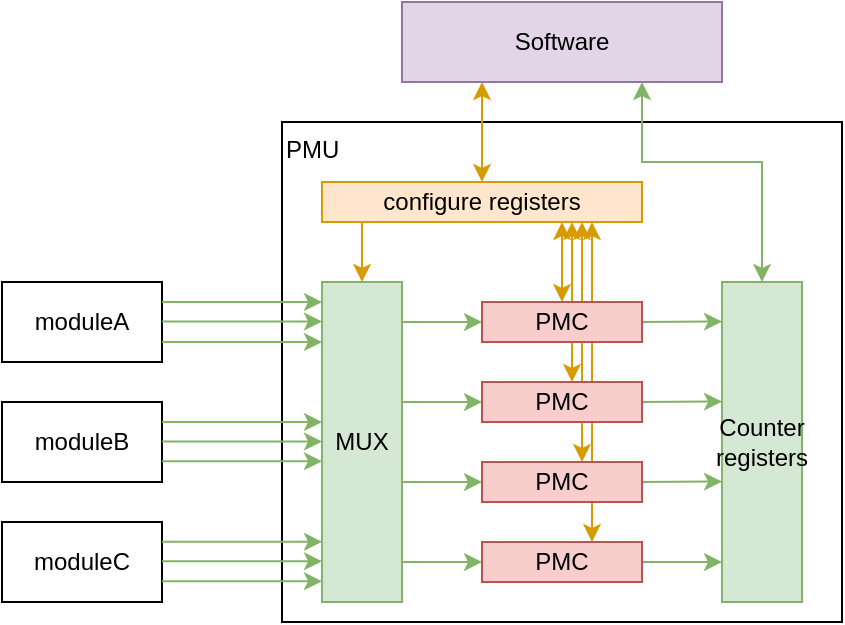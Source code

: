 <mxfile version="20.7.4" type="device" pages="4"><diagram id="Qka5JbjhaQkthEYvhoyz" name="pmu"><mxGraphModel dx="1434" dy="844" grid="1" gridSize="10" guides="1" tooltips="1" connect="1" arrows="1" fold="1" page="1" pageScale="1" pageWidth="850" pageHeight="1100" math="0" shadow="0"><root><mxCell id="0"/><mxCell id="1" parent="0"/><mxCell id="Vm4wWQxEEgeDMM1lW2Sm-38" value="&lt;div style=&quot;&quot;&gt;&lt;span style=&quot;background-color: initial;&quot;&gt;PMU&lt;/span&gt;&lt;/div&gt;" style="rounded=0;whiteSpace=wrap;html=1;fillColor=none;align=left;verticalAlign=top;" parent="1" vertex="1"><mxGeometry x="260" y="680" width="280" height="250" as="geometry"/></mxCell><mxCell id="Vm4wWQxEEgeDMM1lW2Sm-1" value="moduleA" style="rounded=0;whiteSpace=wrap;html=1;fontStyle=0" parent="1" vertex="1"><mxGeometry x="120" y="760" width="80" height="40" as="geometry"/></mxCell><mxCell id="Vm4wWQxEEgeDMM1lW2Sm-2" value="moduleB" style="rounded=0;whiteSpace=wrap;html=1;fontStyle=0" parent="1" vertex="1"><mxGeometry x="120" y="820" width="80" height="40" as="geometry"/></mxCell><mxCell id="Vm4wWQxEEgeDMM1lW2Sm-3" value="moduleC" style="rounded=0;whiteSpace=wrap;html=1;fontStyle=0" parent="1" vertex="1"><mxGeometry x="120" y="880" width="80" height="40" as="geometry"/></mxCell><mxCell id="Vm4wWQxEEgeDMM1lW2Sm-9" value="" style="endArrow=classic;html=1;rounded=0;exitX=1;exitY=0.25;exitDx=0;exitDy=0;fillColor=#d5e8d4;strokeColor=#82b366;" parent="1" edge="1"><mxGeometry width="50" height="50" relative="1" as="geometry"><mxPoint x="200" y="849.64" as="sourcePoint"/><mxPoint x="280" y="849.64" as="targetPoint"/></mxGeometry></mxCell><mxCell id="Vm4wWQxEEgeDMM1lW2Sm-10" value="" style="endArrow=classic;html=1;rounded=0;exitX=1;exitY=0.25;exitDx=0;exitDy=0;fillColor=#d5e8d4;strokeColor=#82b366;" parent="1" edge="1"><mxGeometry width="50" height="50" relative="1" as="geometry"><mxPoint x="200" y="889.88" as="sourcePoint"/><mxPoint x="280" y="889.88" as="targetPoint"/></mxGeometry></mxCell><mxCell id="Vm4wWQxEEgeDMM1lW2Sm-11" value="" style="endArrow=classic;html=1;rounded=0;exitX=1;exitY=0.25;exitDx=0;exitDy=0;fillColor=#d5e8d4;strokeColor=#82b366;" parent="1" edge="1"><mxGeometry width="50" height="50" relative="1" as="geometry"><mxPoint x="200" y="899.64" as="sourcePoint"/><mxPoint x="280" y="899.64" as="targetPoint"/></mxGeometry></mxCell><mxCell id="Vm4wWQxEEgeDMM1lW2Sm-12" value="" style="endArrow=classic;html=1;rounded=0;exitX=1;exitY=0.25;exitDx=0;exitDy=0;fillColor=#d5e8d4;strokeColor=#82b366;" parent="1" edge="1"><mxGeometry width="50" height="50" relative="1" as="geometry"><mxPoint x="200" y="909.64" as="sourcePoint"/><mxPoint x="280" y="909.64" as="targetPoint"/></mxGeometry></mxCell><mxCell id="Vm4wWQxEEgeDMM1lW2Sm-13" value="configure registers" style="rounded=0;whiteSpace=wrap;html=1;fontStyle=0;fillColor=#ffe6cc;strokeColor=#d79b00;" parent="1" vertex="1"><mxGeometry x="280" y="710" width="160" height="20" as="geometry"/></mxCell><mxCell id="Vm4wWQxEEgeDMM1lW2Sm-14" value="MUX" style="rounded=0;whiteSpace=wrap;html=1;fontStyle=0;fillColor=#d5e8d4;strokeColor=#82b366;" parent="1" vertex="1"><mxGeometry x="280" y="760" width="40" height="160" as="geometry"/></mxCell><mxCell id="Vm4wWQxEEgeDMM1lW2Sm-19" value="Software" style="rounded=0;whiteSpace=wrap;html=1;fontStyle=0;fillColor=#e1d5e7;strokeColor=#9673a6;" parent="1" vertex="1"><mxGeometry x="320" y="620" width="160" height="40" as="geometry"/></mxCell><mxCell id="Vm4wWQxEEgeDMM1lW2Sm-20" value="Counter registers" style="rounded=0;whiteSpace=wrap;html=1;fontStyle=0;fillColor=#d5e8d4;strokeColor=#82b366;" parent="1" vertex="1"><mxGeometry x="480" y="760" width="40" height="160" as="geometry"/></mxCell><mxCell id="Vm4wWQxEEgeDMM1lW2Sm-21" value="" style="endArrow=classic;html=1;rounded=0;entryX=0;entryY=0.5;entryDx=0;entryDy=0;fillColor=#d5e8d4;strokeColor=#82b366;" parent="1" target="Vm4wWQxEEgeDMM1lW2Sm-15" edge="1"><mxGeometry width="50" height="50" relative="1" as="geometry"><mxPoint x="320" y="780" as="sourcePoint"/><mxPoint x="350" y="800" as="targetPoint"/></mxGeometry></mxCell><mxCell id="Vm4wWQxEEgeDMM1lW2Sm-22" value="" style="endArrow=classic;html=1;rounded=0;entryX=0;entryY=0.5;entryDx=0;entryDy=0;fillColor=#d5e8d4;strokeColor=#82b366;" parent="1" target="Vm4wWQxEEgeDMM1lW2Sm-16" edge="1"><mxGeometry width="50" height="50" relative="1" as="geometry"><mxPoint x="320" y="820" as="sourcePoint"/><mxPoint x="370" y="790" as="targetPoint"/></mxGeometry></mxCell><mxCell id="Vm4wWQxEEgeDMM1lW2Sm-23" value="" style="endArrow=classic;html=1;rounded=0;entryX=0;entryY=0.5;entryDx=0;entryDy=0;fillColor=#d5e8d4;strokeColor=#82b366;" parent="1" target="Vm4wWQxEEgeDMM1lW2Sm-17" edge="1"><mxGeometry width="50" height="50" relative="1" as="geometry"><mxPoint x="320" y="860" as="sourcePoint"/><mxPoint x="370" y="830" as="targetPoint"/></mxGeometry></mxCell><mxCell id="Vm4wWQxEEgeDMM1lW2Sm-24" value="" style="endArrow=classic;html=1;rounded=0;entryX=0;entryY=0.5;entryDx=0;entryDy=0;fillColor=#d5e8d4;strokeColor=#82b366;" parent="1" target="Vm4wWQxEEgeDMM1lW2Sm-18" edge="1"><mxGeometry width="50" height="50" relative="1" as="geometry"><mxPoint x="320" y="900" as="sourcePoint"/><mxPoint x="370" y="870" as="targetPoint"/></mxGeometry></mxCell><mxCell id="Vm4wWQxEEgeDMM1lW2Sm-25" value="" style="endArrow=classic;html=1;rounded=0;entryX=0;entryY=0.5;entryDx=0;entryDy=0;exitX=1;exitY=0.5;exitDx=0;exitDy=0;fillColor=#d5e8d4;strokeColor=#82b366;" parent="1" source="Vm4wWQxEEgeDMM1lW2Sm-15" edge="1"><mxGeometry width="50" height="50" relative="1" as="geometry"><mxPoint x="460" y="790" as="sourcePoint"/><mxPoint x="480" y="779.76" as="targetPoint"/></mxGeometry></mxCell><mxCell id="Vm4wWQxEEgeDMM1lW2Sm-26" value="" style="endArrow=classic;html=1;rounded=0;entryX=0;entryY=0.5;entryDx=0;entryDy=0;exitX=1;exitY=0.5;exitDx=0;exitDy=0;fillColor=#d5e8d4;strokeColor=#82b366;" parent="1" source="Vm4wWQxEEgeDMM1lW2Sm-16" edge="1"><mxGeometry width="50" height="50" relative="1" as="geometry"><mxPoint x="450" y="830" as="sourcePoint"/><mxPoint x="480" y="819.76" as="targetPoint"/></mxGeometry></mxCell><mxCell id="Vm4wWQxEEgeDMM1lW2Sm-27" value="" style="endArrow=classic;html=1;rounded=0;entryX=0;entryY=0.5;entryDx=0;entryDy=0;exitX=1;exitY=0.5;exitDx=0;exitDy=0;fillColor=#d5e8d4;strokeColor=#82b366;" parent="1" source="Vm4wWQxEEgeDMM1lW2Sm-17" edge="1"><mxGeometry width="50" height="50" relative="1" as="geometry"><mxPoint x="450" y="870" as="sourcePoint"/><mxPoint x="480" y="859.76" as="targetPoint"/></mxGeometry></mxCell><mxCell id="Vm4wWQxEEgeDMM1lW2Sm-28" value="" style="endArrow=classic;html=1;rounded=0;exitX=1;exitY=0.5;exitDx=0;exitDy=0;fillColor=#d5e8d4;strokeColor=#82b366;" parent="1" source="Vm4wWQxEEgeDMM1lW2Sm-18" edge="1"><mxGeometry width="50" height="50" relative="1" as="geometry"><mxPoint x="450" y="869.76" as="sourcePoint"/><mxPoint x="480" y="900" as="targetPoint"/></mxGeometry></mxCell><mxCell id="Vm4wWQxEEgeDMM1lW2Sm-30" value="" style="endArrow=classic;html=1;rounded=0;entryX=0.5;entryY=0;entryDx=0;entryDy=0;startArrow=none;startFill=0;fillColor=#ffe6cc;strokeColor=#d79b00;" parent="1" target="Vm4wWQxEEgeDMM1lW2Sm-14" edge="1"><mxGeometry width="50" height="50" relative="1" as="geometry"><mxPoint x="300" y="730" as="sourcePoint"/><mxPoint x="490" y="789.76" as="targetPoint"/></mxGeometry></mxCell><mxCell id="Vm4wWQxEEgeDMM1lW2Sm-31" value="" style="endArrow=classic;html=1;rounded=0;entryX=0.5;entryY=0;entryDx=0;entryDy=0;exitX=0.75;exitY=1;exitDx=0;exitDy=0;fillColor=#ffe6cc;strokeColor=#d79b00;startArrow=classic;startFill=1;" parent="1" source="Vm4wWQxEEgeDMM1lW2Sm-13" target="Vm4wWQxEEgeDMM1lW2Sm-15" edge="1"><mxGeometry width="50" height="50" relative="1" as="geometry"><mxPoint x="330" y="750" as="sourcePoint"/><mxPoint x="310" y="770" as="targetPoint"/></mxGeometry></mxCell><mxCell id="Vm4wWQxEEgeDMM1lW2Sm-32" value="" style="endArrow=classic;html=1;rounded=0;fillColor=#ffe6cc;strokeColor=#d79b00;startArrow=classic;startFill=1;" parent="1" edge="1"><mxGeometry x="1" y="30" width="50" height="50" relative="1" as="geometry"><mxPoint x="405" y="730" as="sourcePoint"/><mxPoint x="405" y="810" as="targetPoint"/><mxPoint x="-30" y="30" as="offset"/></mxGeometry></mxCell><mxCell id="Vm4wWQxEEgeDMM1lW2Sm-33" value="" style="endArrow=classic;html=1;rounded=0;fillColor=#ffe6cc;strokeColor=#d79b00;startArrow=classic;startFill=1;" parent="1" edge="1"><mxGeometry x="1" y="30" width="50" height="50" relative="1" as="geometry"><mxPoint x="410" y="730" as="sourcePoint"/><mxPoint x="410" y="850" as="targetPoint"/><mxPoint x="-30" y="30" as="offset"/></mxGeometry></mxCell><mxCell id="Vm4wWQxEEgeDMM1lW2Sm-34" value="" style="endArrow=classic;html=1;rounded=0;fillColor=#ffe6cc;strokeColor=#d79b00;startArrow=classic;startFill=1;" parent="1" edge="1"><mxGeometry x="1" y="30" width="50" height="50" relative="1" as="geometry"><mxPoint x="415" y="730" as="sourcePoint"/><mxPoint x="415" y="890" as="targetPoint"/><mxPoint x="-30" y="30" as="offset"/></mxGeometry></mxCell><mxCell id="Vm4wWQxEEgeDMM1lW2Sm-35" value="" style="endArrow=classic;html=1;rounded=0;entryX=0.5;entryY=0;entryDx=0;entryDy=0;exitX=0.25;exitY=1;exitDx=0;exitDy=0;startArrow=classic;startFill=1;fillColor=#ffe6cc;strokeColor=#d79b00;" parent="1" source="Vm4wWQxEEgeDMM1lW2Sm-19" target="Vm4wWQxEEgeDMM1lW2Sm-13" edge="1"><mxGeometry width="50" height="50" relative="1" as="geometry"><mxPoint x="410" y="750" as="sourcePoint"/><mxPoint x="410" y="780" as="targetPoint"/></mxGeometry></mxCell><mxCell id="Vm4wWQxEEgeDMM1lW2Sm-36" value="" style="endArrow=classic;html=1;rounded=0;entryX=0.5;entryY=0;entryDx=0;entryDy=0;exitX=0.75;exitY=1;exitDx=0;exitDy=0;edgeStyle=orthogonalEdgeStyle;startArrow=classic;startFill=1;fillColor=#d5e8d4;strokeColor=#82b366;" parent="1" source="Vm4wWQxEEgeDMM1lW2Sm-19" target="Vm4wWQxEEgeDMM1lW2Sm-20" edge="1"><mxGeometry width="50" height="50" relative="1" as="geometry"><mxPoint x="370" y="690" as="sourcePoint"/><mxPoint x="370" y="730" as="targetPoint"/><Array as="points"><mxPoint x="440" y="700"/><mxPoint x="500" y="700"/></Array></mxGeometry></mxCell><mxCell id="Vm4wWQxEEgeDMM1lW2Sm-15" value="PMC" style="rounded=0;whiteSpace=wrap;html=1;fontStyle=0;fillColor=#f8cecc;strokeColor=#b85450;" parent="1" vertex="1"><mxGeometry x="360" y="770" width="80" height="20" as="geometry"/></mxCell><mxCell id="Vm4wWQxEEgeDMM1lW2Sm-16" value="PMC" style="rounded=0;whiteSpace=wrap;html=1;fontStyle=0;fillColor=#f8cecc;strokeColor=#b85450;" parent="1" vertex="1"><mxGeometry x="360" y="810" width="80" height="20" as="geometry"/></mxCell><mxCell id="Vm4wWQxEEgeDMM1lW2Sm-17" value="PMC" style="rounded=0;whiteSpace=wrap;html=1;fontStyle=0;fillColor=#f8cecc;strokeColor=#b85450;" parent="1" vertex="1"><mxGeometry x="360" y="850" width="80" height="20" as="geometry"/></mxCell><mxCell id="Vm4wWQxEEgeDMM1lW2Sm-18" value="PMC" style="rounded=0;whiteSpace=wrap;html=1;fontStyle=0;fillColor=#f8cecc;strokeColor=#b85450;" parent="1" vertex="1"><mxGeometry x="360" y="890" width="80" height="20" as="geometry"/></mxCell><mxCell id="Vm4wWQxEEgeDMM1lW2Sm-39" value="" style="endArrow=classic;html=1;rounded=0;exitX=1;exitY=0.25;exitDx=0;exitDy=0;fillColor=#d5e8d4;strokeColor=#82b366;" parent="1" edge="1"><mxGeometry width="50" height="50" relative="1" as="geometry"><mxPoint x="200" y="770" as="sourcePoint"/><mxPoint x="280" y="770" as="targetPoint"/></mxGeometry></mxCell><mxCell id="Vm4wWQxEEgeDMM1lW2Sm-40" value="" style="endArrow=classic;html=1;rounded=0;exitX=1;exitY=0.25;exitDx=0;exitDy=0;fillColor=#d5e8d4;strokeColor=#82b366;" parent="1" edge="1"><mxGeometry width="50" height="50" relative="1" as="geometry"><mxPoint x="200" y="779.76" as="sourcePoint"/><mxPoint x="280" y="779.76" as="targetPoint"/></mxGeometry></mxCell><mxCell id="Vm4wWQxEEgeDMM1lW2Sm-41" value="" style="endArrow=classic;html=1;rounded=0;exitX=1;exitY=0.25;exitDx=0;exitDy=0;fillColor=#d5e8d4;strokeColor=#82b366;" parent="1" edge="1"><mxGeometry width="50" height="50" relative="1" as="geometry"><mxPoint x="200" y="790" as="sourcePoint"/><mxPoint x="280" y="790" as="targetPoint"/></mxGeometry></mxCell><mxCell id="Vm4wWQxEEgeDMM1lW2Sm-42" value="" style="endArrow=classic;html=1;rounded=0;exitX=1;exitY=0.25;exitDx=0;exitDy=0;fillColor=#d5e8d4;strokeColor=#82b366;" parent="1" edge="1"><mxGeometry width="50" height="50" relative="1" as="geometry"><mxPoint x="200" y="830.0" as="sourcePoint"/><mxPoint x="280" y="830.0" as="targetPoint"/></mxGeometry></mxCell><mxCell id="Vm4wWQxEEgeDMM1lW2Sm-43" value="" style="endArrow=classic;html=1;rounded=0;exitX=1;exitY=0.25;exitDx=0;exitDy=0;fillColor=#d5e8d4;strokeColor=#82b366;" parent="1" edge="1"><mxGeometry width="50" height="50" relative="1" as="geometry"><mxPoint x="200" y="839.76" as="sourcePoint"/><mxPoint x="280" y="839.76" as="targetPoint"/></mxGeometry></mxCell></root></mxGraphModel></diagram><diagram id="T1dVOJbSqpE0mwsipr4t" name="pmu-tool"><mxGraphModel dx="1434" dy="844" grid="1" gridSize="10" guides="1" tooltips="1" connect="1" arrows="1" fold="1" page="1" pageScale="1" pageWidth="850" pageHeight="1100" math="0" shadow="0"><root><mxCell id="0"/><mxCell id="1" parent="0"/><mxCell id="F_QaYPWZTF79Dns-Zlqc-1" value="Perf" style="rounded=0;whiteSpace=wrap;html=1;fontStyle=0" parent="1" vertex="1"><mxGeometry x="400" y="520" width="160" height="40" as="geometry"/></mxCell><mxCell id="F_QaYPWZTF79Dns-Zlqc-2" value="" style="endArrow=none;dashed=1;html=1;rounded=0;startArrow=none;" parent="1" source="F_QaYPWZTF79Dns-Zlqc-8" edge="1"><mxGeometry width="50" height="50" relative="1" as="geometry"><mxPoint x="120" y="580" as="sourcePoint"/><mxPoint x="640" y="580" as="targetPoint"/></mxGeometry></mxCell><mxCell id="F_QaYPWZTF79Dns-Zlqc-3" value="pmu-tools" style="rounded=0;whiteSpace=wrap;html=1;fontStyle=0" parent="1" vertex="1"><mxGeometry x="400" y="440" width="160" height="40" as="geometry"/></mxCell><mxCell id="F_QaYPWZTF79Dns-Zlqc-4" value="Performance Monitor Counters" style="rounded=0;whiteSpace=wrap;html=1;fontStyle=0" parent="1" vertex="1"><mxGeometry x="400" y="600" width="160" height="40" as="geometry"/></mxCell><mxCell id="F_QaYPWZTF79Dns-Zlqc-5" value="Processor&amp;nbsp;" style="rounded=0;whiteSpace=wrap;html=1;fontStyle=0" parent="1" vertex="1"><mxGeometry x="400" y="680" width="160" height="40" as="geometry"/></mxCell><mxCell id="F_QaYPWZTF79Dns-Zlqc-6" value="" style="endArrow=classic;html=1;rounded=0;exitX=0.5;exitY=0;exitDx=0;exitDy=0;entryX=0.5;entryY=1;entryDx=0;entryDy=0;" parent="1" source="F_QaYPWZTF79Dns-Zlqc-5" target="F_QaYPWZTF79Dns-Zlqc-4" edge="1"><mxGeometry width="50" height="50" relative="1" as="geometry"><mxPoint x="410" y="490" as="sourcePoint"/><mxPoint x="460" y="440" as="targetPoint"/></mxGeometry></mxCell><mxCell id="F_QaYPWZTF79Dns-Zlqc-7" value="" style="endArrow=classic;html=1;rounded=0;exitX=0.5;exitY=0;exitDx=0;exitDy=0;entryX=0.5;entryY=1;entryDx=0;entryDy=0;startArrow=classic;startFill=1;" parent="1" source="F_QaYPWZTF79Dns-Zlqc-4" target="F_QaYPWZTF79Dns-Zlqc-1" edge="1"><mxGeometry width="50" height="50" relative="1" as="geometry"><mxPoint x="490.0" y="690" as="sourcePoint"/><mxPoint x="490.0" y="650" as="targetPoint"/></mxGeometry></mxCell><mxCell id="F_QaYPWZTF79Dns-Zlqc-8" value="PMU Interface" style="text;html=1;strokeColor=none;fillColor=none;align=center;verticalAlign=middle;whiteSpace=wrap;rounded=0;" parent="1" vertex="1"><mxGeometry x="490" y="570" width="90" height="20" as="geometry"/></mxCell><mxCell id="F_QaYPWZTF79Dns-Zlqc-9" value="" style="endArrow=none;dashed=1;html=1;rounded=0;" parent="1" target="F_QaYPWZTF79Dns-Zlqc-8" edge="1"><mxGeometry width="50" height="50" relative="1" as="geometry"><mxPoint x="280" y="580" as="sourcePoint"/><mxPoint x="680.0" y="580" as="targetPoint"/></mxGeometry></mxCell><mxCell id="F_QaYPWZTF79Dns-Zlqc-10" value="Hardware" style="text;html=1;strokeColor=none;fillColor=none;align=center;verticalAlign=middle;whiteSpace=wrap;rounded=0;" parent="1" vertex="1"><mxGeometry x="320" y="580" width="80" height="20" as="geometry"/></mxCell><mxCell id="F_QaYPWZTF79Dns-Zlqc-11" value="Software" style="text;html=1;strokeColor=none;fillColor=none;align=center;verticalAlign=middle;whiteSpace=wrap;rounded=0;" parent="1" vertex="1"><mxGeometry x="320" y="560" width="80" height="20" as="geometry"/></mxCell><mxCell id="F_QaYPWZTF79Dns-Zlqc-12" value="" style="endArrow=classic;html=1;rounded=0;entryX=0.5;entryY=1;entryDx=0;entryDy=0;exitX=0.5;exitY=0;exitDx=0;exitDy=0;startArrow=classic;startFill=1;" parent="1" source="F_QaYPWZTF79Dns-Zlqc-1" target="F_QaYPWZTF79Dns-Zlqc-3" edge="1"><mxGeometry width="50" height="50" relative="1" as="geometry"><mxPoint x="460" y="510" as="sourcePoint"/><mxPoint x="490.0" y="570" as="targetPoint"/></mxGeometry></mxCell><mxCell id="F_QaYPWZTF79Dns-Zlqc-13" value="PMC values" style="text;html=1;strokeColor=none;fillColor=none;align=center;verticalAlign=middle;whiteSpace=wrap;rounded=0;" parent="1" vertex="1"><mxGeometry x="490" y="490" width="110" height="20" as="geometry"/></mxCell><mxCell id="F_QaYPWZTF79Dns-Zlqc-14" value="Monitor signals" style="text;html=1;strokeColor=none;fillColor=none;align=center;verticalAlign=middle;whiteSpace=wrap;rounded=0;" parent="1" vertex="1"><mxGeometry x="490" y="650" width="110" height="20" as="geometry"/></mxCell><mxCell id="F_QaYPWZTF79Dns-Zlqc-15" value="Circuits" style="text;html=1;strokeColor=none;fillColor=none;align=center;verticalAlign=middle;whiteSpace=wrap;rounded=0;" parent="1" vertex="1"><mxGeometry x="560" y="690" width="80" height="20" as="geometry"/></mxCell><mxCell id="F_QaYPWZTF79Dns-Zlqc-16" value="PMU" style="text;html=1;strokeColor=none;fillColor=none;align=center;verticalAlign=middle;whiteSpace=wrap;rounded=0;" parent="1" vertex="1"><mxGeometry x="560" y="610" width="80" height="20" as="geometry"/></mxCell><mxCell id="F_QaYPWZTF79Dns-Zlqc-17" value="OS" style="text;html=1;strokeColor=none;fillColor=none;align=center;verticalAlign=middle;whiteSpace=wrap;rounded=0;" parent="1" vertex="1"><mxGeometry x="560" y="530" width="80" height="20" as="geometry"/></mxCell></root></mxGraphModel></diagram><diagram name="L1" id="cH1fjw6tSZ4usqdGk-XG"><mxGraphModel dx="819" dy="482" grid="1" gridSize="10" guides="1" tooltips="1" connect="1" arrows="1" fold="1" page="1" pageScale="1" pageWidth="850" pageHeight="1100" math="0" shadow="0"><root><mxCell id="adlz--kw-p09Bt2TIvfm-0"/><mxCell id="adlz--kw-p09Bt2TIvfm-1" parent="adlz--kw-p09Bt2TIvfm-0"/><mxCell id="CBLDpcm-8zKxYBeyGAVP-7" style="edgeStyle=orthogonalEdgeStyle;rounded=0;orthogonalLoop=1;jettySize=auto;html=1;exitX=0;exitY=0.5;exitDx=0;exitDy=0;entryX=0.5;entryY=0;entryDx=0;entryDy=0;" parent="adlz--kw-p09Bt2TIvfm-1" source="1lEuQw01olCCxuwCfXui-0" target="CBLDpcm-8zKxYBeyGAVP-3" edge="1"><mxGeometry relative="1" as="geometry"><mxPoint x="240" y="300" as="sourcePoint"/></mxGeometry></mxCell><mxCell id="CBLDpcm-8zKxYBeyGAVP-8" style="edgeStyle=orthogonalEdgeStyle;rounded=0;orthogonalLoop=1;jettySize=auto;html=1;exitX=1;exitY=0.5;exitDx=0;exitDy=0;entryX=0.5;entryY=0;entryDx=0;entryDy=0;" parent="adlz--kw-p09Bt2TIvfm-1" source="1lEuQw01olCCxuwCfXui-0" target="CBLDpcm-8zKxYBeyGAVP-4" edge="1"><mxGeometry relative="1" as="geometry"><mxPoint x="300.0" y="480" as="sourcePoint"/></mxGeometry></mxCell><mxCell id="CBLDpcm-8zKxYBeyGAVP-9" style="edgeStyle=orthogonalEdgeStyle;rounded=0;orthogonalLoop=1;jettySize=auto;html=1;exitX=0;exitY=0.5;exitDx=0;exitDy=0;entryX=0.5;entryY=0;entryDx=0;entryDy=0;" parent="adlz--kw-p09Bt2TIvfm-1" source="CBLDpcm-8zKxYBeyGAVP-14" target="CBLDpcm-8zKxYBeyGAVP-5" edge="1"><mxGeometry relative="1" as="geometry"><mxPoint x="540.0" y="480" as="sourcePoint"/></mxGeometry></mxCell><mxCell id="CBLDpcm-8zKxYBeyGAVP-10" style="edgeStyle=orthogonalEdgeStyle;rounded=0;orthogonalLoop=1;jettySize=auto;html=1;exitX=1;exitY=0.5;exitDx=0;exitDy=0;entryX=0.5;entryY=0;entryDx=0;entryDy=0;" parent="adlz--kw-p09Bt2TIvfm-1" source="CBLDpcm-8zKxYBeyGAVP-14" target="CBLDpcm-8zKxYBeyGAVP-6" edge="1"><mxGeometry relative="1" as="geometry"><mxPoint x="540.0" y="480" as="sourcePoint"/></mxGeometry></mxCell><mxCell id="CBLDpcm-8zKxYBeyGAVP-3" value="Retiring" style="rounded=0;whiteSpace=wrap;html=1;fillColor=#d5e8d4;strokeColor=#82b366;" parent="adlz--kw-p09Bt2TIvfm-1" vertex="1"><mxGeometry x="160" y="360" width="120" height="40" as="geometry"/></mxCell><mxCell id="CBLDpcm-8zKxYBeyGAVP-4" value="Bad Speculation" style="rounded=0;whiteSpace=wrap;html=1;fillColor=#f8cecc;strokeColor=#b85450;" parent="adlz--kw-p09Bt2TIvfm-1" vertex="1"><mxGeometry x="320" y="360" width="120" height="40" as="geometry"/></mxCell><mxCell id="CBLDpcm-8zKxYBeyGAVP-5" value="Backend Bound" style="rounded=0;whiteSpace=wrap;html=1;fillColor=#ffe6cc;strokeColor=#d79b00;" parent="adlz--kw-p09Bt2TIvfm-1" vertex="1"><mxGeometry x="480" y="360" width="120" height="40" as="geometry"/></mxCell><mxCell id="CBLDpcm-8zKxYBeyGAVP-6" value="Frontend Bound" style="rounded=0;whiteSpace=wrap;html=1;fillColor=#fff2cc;strokeColor=#d6b656;" parent="adlz--kw-p09Bt2TIvfm-1" vertex="1"><mxGeometry x="640" y="360" width="120" height="40" as="geometry"/></mxCell><mxCell id="CBLDpcm-8zKxYBeyGAVP-14" value="Back-end stall?" style="rhombus;whiteSpace=wrap;html=1;fillColor=#f5f5f5;fontColor=#333333;strokeColor=#666666;" parent="adlz--kw-p09Bt2TIvfm-1" vertex="1"><mxGeometry x="560" y="280" width="120" height="40" as="geometry"/></mxCell><mxCell id="CBLDpcm-8zKxYBeyGAVP-16" style="edgeStyle=orthogonalEdgeStyle;rounded=0;orthogonalLoop=1;jettySize=auto;html=1;exitX=0;exitY=0.5;exitDx=0;exitDy=0;entryX=0.5;entryY=0;entryDx=0;entryDy=0;" parent="adlz--kw-p09Bt2TIvfm-1" source="CBLDpcm-8zKxYBeyGAVP-15" target="1lEuQw01olCCxuwCfXui-0" edge="1"><mxGeometry relative="1" as="geometry"><mxPoint x="300" y="280" as="targetPoint"/></mxGeometry></mxCell><mxCell id="CBLDpcm-8zKxYBeyGAVP-17" style="edgeStyle=orthogonalEdgeStyle;rounded=0;orthogonalLoop=1;jettySize=auto;html=1;exitX=1;exitY=0.5;exitDx=0;exitDy=0;entryX=0.5;entryY=0;entryDx=0;entryDy=0;" parent="adlz--kw-p09Bt2TIvfm-1" source="CBLDpcm-8zKxYBeyGAVP-15" target="CBLDpcm-8zKxYBeyGAVP-14" edge="1"><mxGeometry relative="1" as="geometry"/></mxCell><mxCell id="CBLDpcm-8zKxYBeyGAVP-15" value="uop issue?" style="rhombus;whiteSpace=wrap;html=1;fillColor=#f5f5f5;fontColor=#333333;strokeColor=#666666;" parent="adlz--kw-p09Bt2TIvfm-1" vertex="1"><mxGeometry x="400" y="200" width="120" height="40" as="geometry"/></mxCell><mxCell id="CBLDpcm-8zKxYBeyGAVP-18" value="Y" style="text;html=1;strokeColor=none;fillColor=none;align=center;verticalAlign=middle;whiteSpace=wrap;rounded=0;" parent="adlz--kw-p09Bt2TIvfm-1" vertex="1"><mxGeometry x="220" y="280" width="20" height="20" as="geometry"/></mxCell><mxCell id="CBLDpcm-8zKxYBeyGAVP-19" value="N" style="text;html=1;strokeColor=none;fillColor=none;align=center;verticalAlign=middle;whiteSpace=wrap;rounded=0;" parent="adlz--kw-p09Bt2TIvfm-1" vertex="1"><mxGeometry x="360" y="280" width="20" height="20" as="geometry"/></mxCell><mxCell id="CBLDpcm-8zKxYBeyGAVP-20" value="Y" style="text;html=1;strokeColor=none;fillColor=none;align=center;verticalAlign=middle;whiteSpace=wrap;rounded=0;" parent="adlz--kw-p09Bt2TIvfm-1" vertex="1"><mxGeometry x="540" y="280" width="20" height="20" as="geometry"/></mxCell><mxCell id="CBLDpcm-8zKxYBeyGAVP-21" value="N" style="text;html=1;strokeColor=none;fillColor=none;align=center;verticalAlign=middle;whiteSpace=wrap;rounded=0;" parent="adlz--kw-p09Bt2TIvfm-1" vertex="1"><mxGeometry x="680" y="280" width="20" height="20" as="geometry"/></mxCell><mxCell id="CBLDpcm-8zKxYBeyGAVP-22" value="Y" style="text;html=1;strokeColor=none;fillColor=none;align=center;verticalAlign=middle;whiteSpace=wrap;rounded=0;" parent="adlz--kw-p09Bt2TIvfm-1" vertex="1"><mxGeometry x="380" y="200" width="20" height="20" as="geometry"/></mxCell><mxCell id="CBLDpcm-8zKxYBeyGAVP-23" value="N" style="text;html=1;strokeColor=none;fillColor=none;align=center;verticalAlign=middle;whiteSpace=wrap;rounded=0;" parent="adlz--kw-p09Bt2TIvfm-1" vertex="1"><mxGeometry x="520" y="200" width="20" height="20" as="geometry"/></mxCell><mxCell id="CBLDpcm-8zKxYBeyGAVP-24" style="edgeStyle=orthogonalEdgeStyle;rounded=0;orthogonalLoop=1;jettySize=auto;html=1;entryX=0.5;entryY=0;entryDx=0;entryDy=0;" parent="adlz--kw-p09Bt2TIvfm-1" target="CBLDpcm-8zKxYBeyGAVP-15" edge="1"><mxGeometry relative="1" as="geometry"><mxPoint x="460" y="160" as="sourcePoint"/><mxPoint x="550.0" y="370" as="targetPoint"/></mxGeometry></mxCell><mxCell id="1lEuQw01olCCxuwCfXui-0" value="&lt;span style=&quot;color: rgb(0, 0, 0);&quot;&gt;Uop ever Retire?&lt;/span&gt;" style="rhombus;whiteSpace=wrap;html=1;fillColor=#f5f5f5;fontColor=#333333;strokeColor=#666666;" vertex="1" parent="adlz--kw-p09Bt2TIvfm-1"><mxGeometry x="240" y="280" width="120" height="40" as="geometry"/></mxCell></root></mxGraphModel></diagram><diagram id="2VSffhEulJsJkrnaHy73" name="Page-4"><mxGraphModel dx="2058" dy="1188" grid="1" gridSize="10" guides="1" tooltips="1" connect="1" arrows="1" fold="1" page="1" pageScale="1" pageWidth="850" pageHeight="1100" math="0" shadow="0"><root><mxCell id="0"/><mxCell id="1" parent="0"/></root></mxGraphModel></diagram></mxfile>